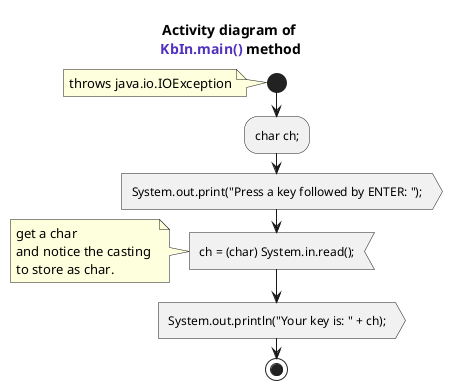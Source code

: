 @startuml
title Activity diagram of \n<font name=monospace><color #5132be>KbIn.main()</color></font> method

start
note: throws java.io.IOException

:char ch;;

:System.out.print("Press a key followed by ENTER: ");; <<output>>
:ch = (char) System.in.read();; <<input>>
note : get a char \nand notice the casting \nto store as char.

:System.out.println("Your key is: " + ch);; <<output>>

stop
@enduml